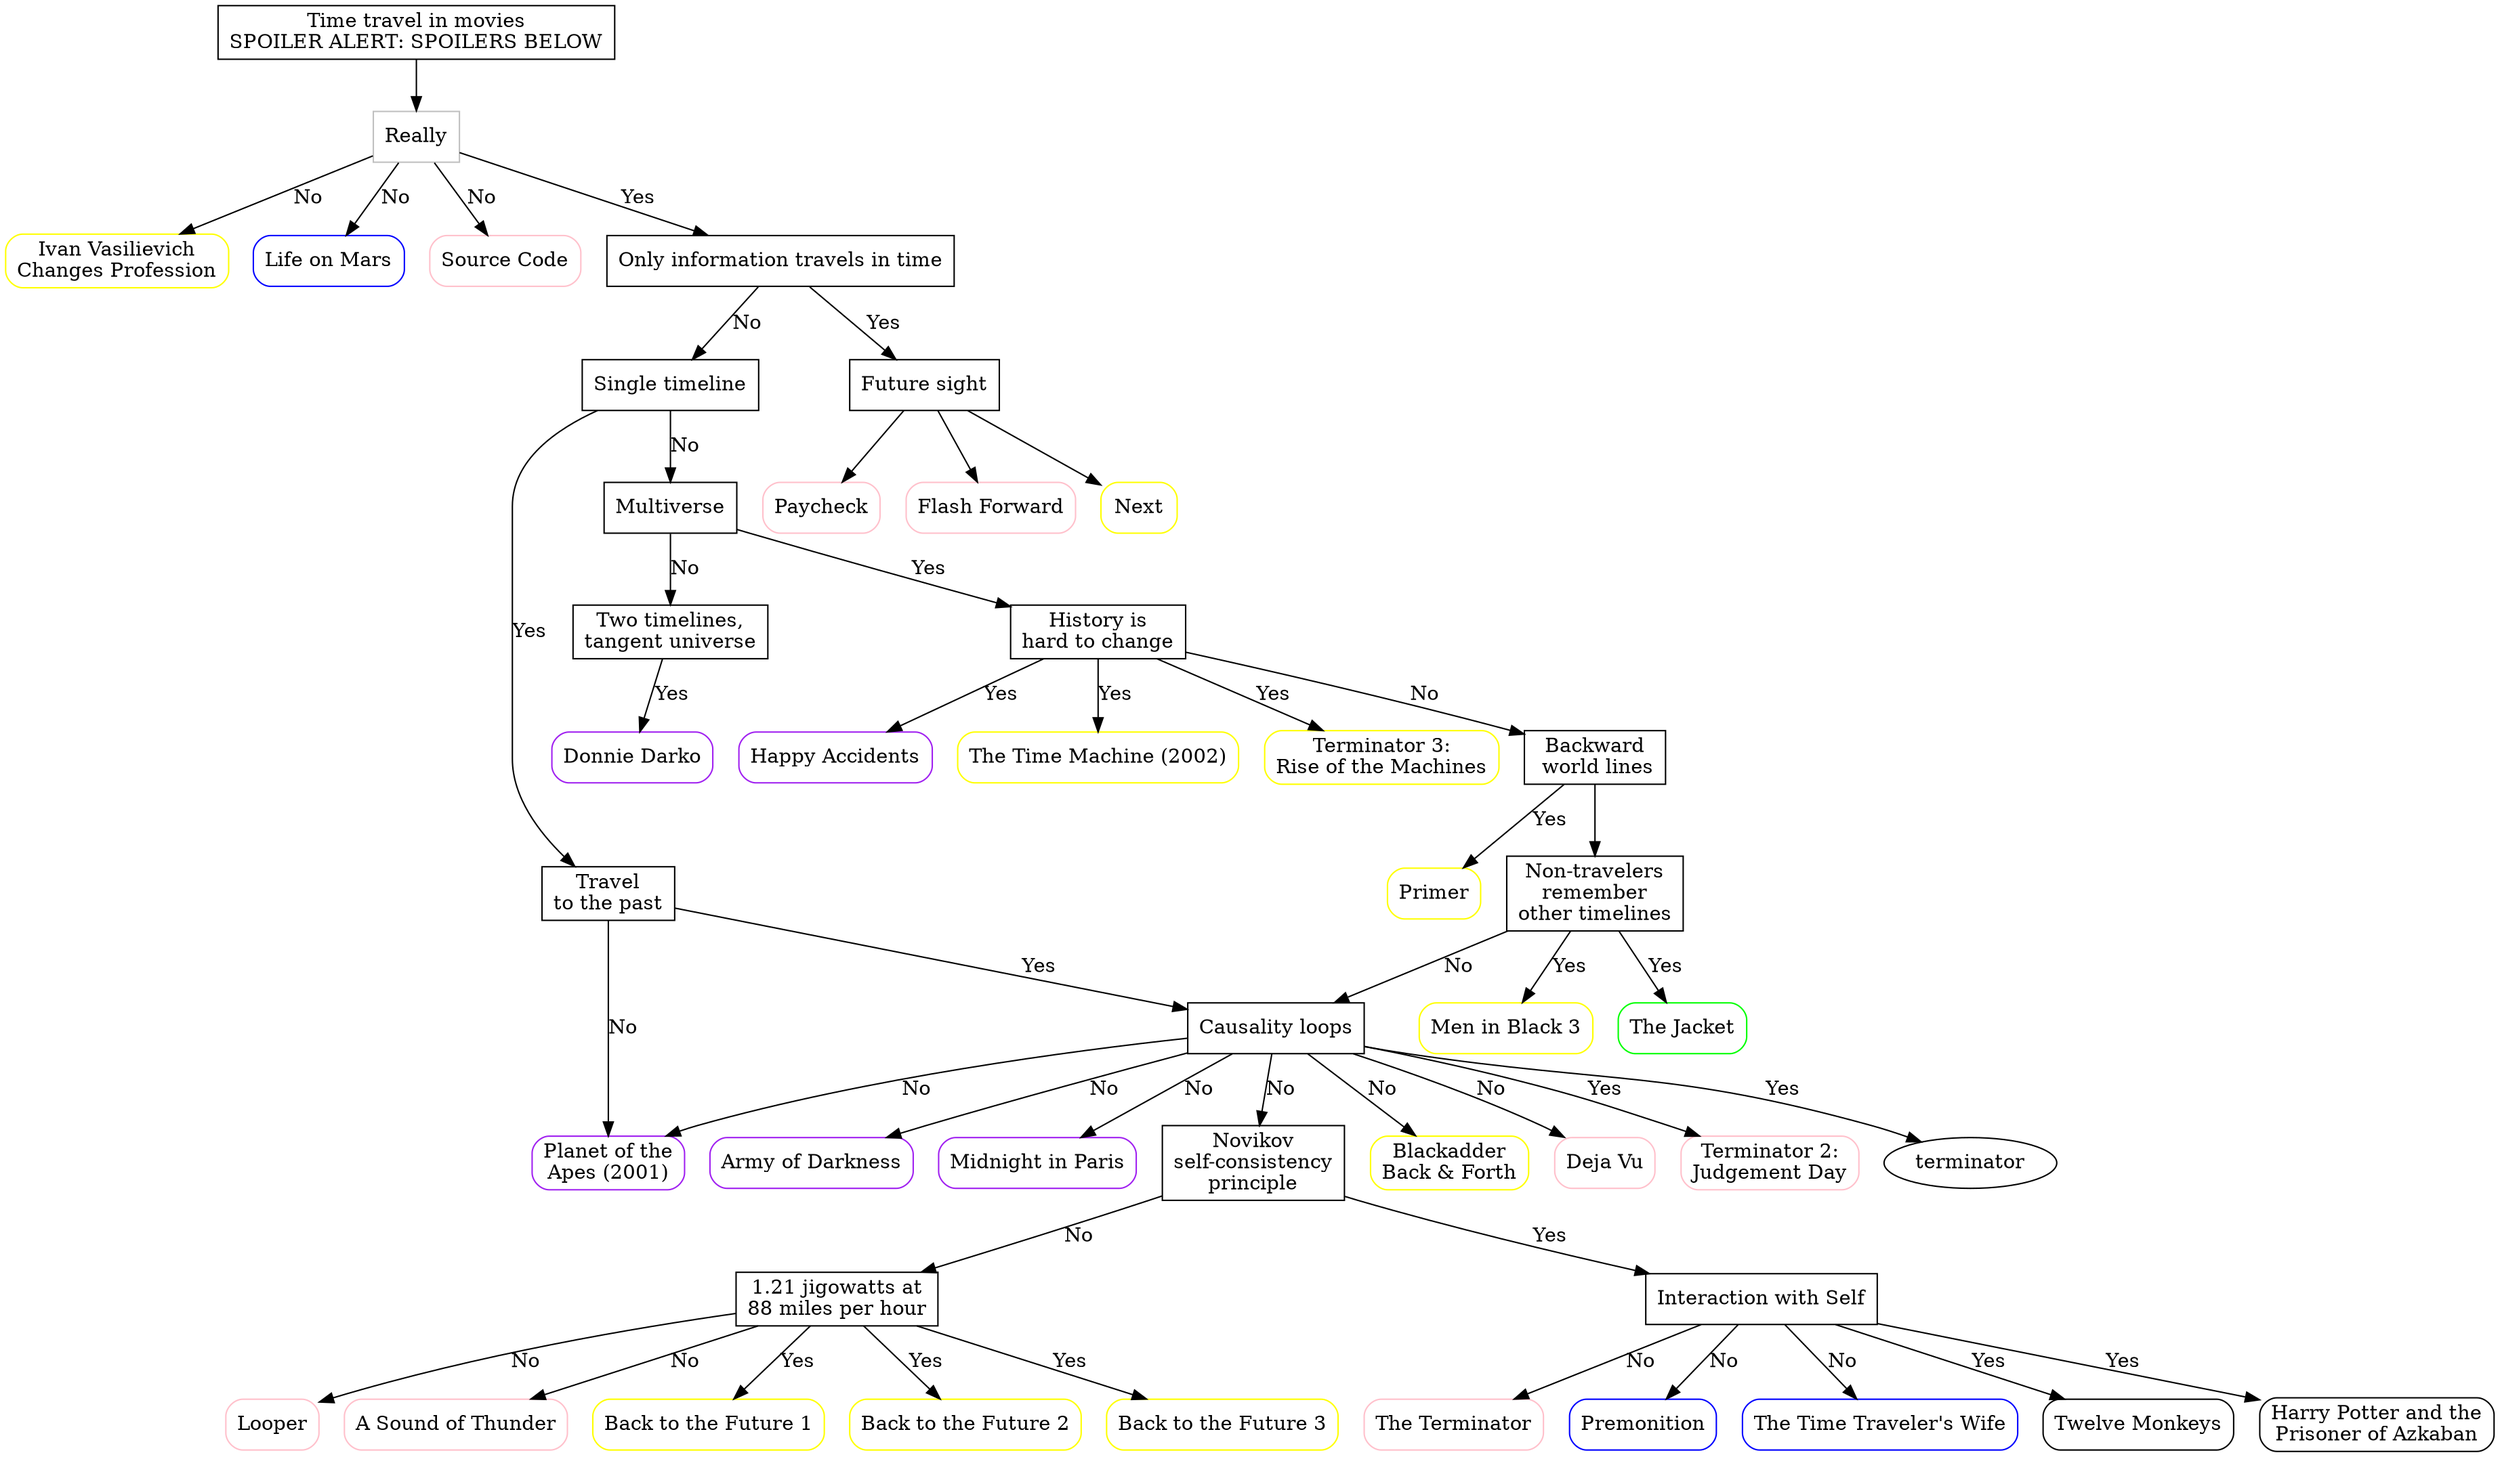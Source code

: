 digraph time_travel_movies {
	main [label="Time travel in movies\nSPOILER ALERT: SPOILERS BELOW",shape=box];
	really [label="Really",shape=box,color=gray];
	main -> really;
	
	m_changes_profession [label="Ivan Vasilievich\nChanges Profession",
	   color=yellow,style=rounded,shape=box];
	life_on_mars         [label="Life on Mars", color=blue, style=rounded, shape=box];
	source_code          [label="Source Code", shape=box, style=rounded, color=pink];

	really -> m_changes_profession [label=No];
	really -> life_on_mars         [label=No];
	really -> source_code          [label=No];

	only_info [label="Only information travels in time", shape=box];
	really -> only_info [label=Yes];
	
	single_timeline [label="Single timeline", shape=box];
	future_sight    [label="Future sight", shape=box];
	only_info -> single_timeline [label=No];
	only_info -> future_sight [label=Yes];

	travel_to_past [label="Travel\nto the past", shape=box];
	single_timeline -> travel_to_past [label=Yes];
	multiverse [label=Multiverse,shape=box];
	single_timeline -> multiverse [label=No];
	planet_apes [label="Planet of the\nApes \[1968\]", shape=box, style=rounded, color=brown];
	travel_to_past -> planet_apes [label=No];
	causality_loops [label="Causality loops", shape=box];
	travel_to_past -> causality_loops [label=Yes];
	army_of_dark [label="Army of Darkness",shape=box, style=rounded, color=purple];
	midnight_paris [label="Midnight in Paris",shape=box, style=rounded, color=purple];
	causality_loops -> army_of_dark   [label=No];
	causality_loops -> midnight_paris [label=No];
	novikov [label="Novikov\nself-consistency\nprinciple",shape=box];
	causality_loops -> novikov [label=No];
	
	jigowatts [label="1.21 jigowatts at\n88 miles per hour",shape=box];
	novikov -> jigowatts [label=No];
	looper  [label="Looper", shape=box, style=rounded, color=pink];
	thunder [label="A Sound of Thunder", shape=box, style=rounded, color=pink]; 
	jigowatts -> looper  [label=No];
	jigowatts -> thunder [label=No];
	
	backfuture1 [label="Back to the Future 1", shape=box, style=rounded, color=yellow];
	backfuture2 [label="Back to the Future 2", shape=box, style=rounded, color=yellow];
	backfuture3 [label="Back to the Future 3", shape=box, style=rounded, color=yellow];
	
	jigowatts -> backfuture1 [label=Yes];
	jigowatts -> backfuture2 [label=Yes];
	jigowatts -> backfuture3 [label=Yes];
	novikov -> interact_self [label=Yes];
	interact_self  [label="Interaction with Self",shape=box];
	terminator1    [label="The Terminator",shape=box,style=rounded,color=pink];
	premonition    [label="Premonition",shape=box,style=rounded,color=blue];
	time_trav_wife [label="The Time Traveler's Wife",shape=box,style=rounded,color=blue];
	interact_self -> terminator1    [label=No];
	interact_self -> premonition    [label=No];
	interact_self -> time_trav_wife [label=No];
	twelve_monkeys [label="Twelve Monkeys",shape=box,style=rounded];
	harry_azkaban [label="Harry Potter and the\nPrisoner of Azkaban",shape=box,style=rounded];
	interact_self -> twelve_monkeys [label=Yes];
	interact_self -> harry_azkaban  [label=Yes];
	two_timelines [label="Two timelines,\ntangent universe",shape=box];
	donnie_darko [label="Donnie Darko",shape=box,style=rounded,color=purple];
	history_hard [label="History is\nhard to change",shape=box];
	multiverse -> history_hard [label=Yes];
	happy_accident [label="Happy Accidents",shape=box,style=rounded,color=purple];
	time_machine   [label="The Time Machine (2002)",shape=box,style=rounded,color=yellow];
	terminator3    [label="Terminator 3:\nRise of the Machines",shape=box,style=rounded,color=yellow];
	history_hard -> happy_accident [label=Yes];
	history_hard -> terminator3 [label=Yes];
	history_hard -> time_machine [label=Yes];
	backward_worldlines [label="Backward\n world lines",shape=box];
	primer [label="Primer",shape=box,style=rounded,color=yellow];
	backward_worldlines -> primer [label=Yes];
	multiverse -> two_timelines [label=No];
	two_timelines -> donnie_darko [label=Yes];
	history_hard -> backward_worldlines [label=No];
	paycheck [label="Paycheck",shape=box,style=rounded,color=pink];
	flash_fwd [label="Flash Forward",shape=box,style=rounded,color=pink];
	next [label="Next",shape=box,style=rounded,color=yellow];
	future_sight -> next;
	future_sight -> flash_fwd;
	future_sight -> paycheck;
	non_travelers_remember [label="Non-travelers\nremember\nother timelines",shape=box];
	backward_worldlines -> non_travelers_remember;
	non_travelers_remember -> causality_loops [label=No];
	blckadder   [label="Blackadder\nBack & Forth", shape=box, style=rounded, color=Yellow];
	planet_apes [label="Planet of the\nApes (2001)",shape=box,style=rounded,color=Purple];
	deja_vu     [label="Deja Vu",shape=box,style=rounded,color=Pink];
	causality_loops -> blckadder [label=No];
	causality_loops -> planet_apes [label=No];
	causality_loops -> deja_vu [label=No];
	terminator2 [label="Terminator 2:\nJudgement Day",shape=box,style=rounded,color=Pink];
	causality_loops -> terminator [label=Yes];
	men_in_black_3 [label="Men in Black 3", shape=box,style=rounded,color=Yellow];
	jacket [label="The Jacket", shape=box,style=rounded,color=Green];
	non_travelers_remember -> jacket [label=Yes];
	non_travelers_remember -> men_in_black_3 [label=Yes];
	causality_loops -> terminator2 [label=Yes];
	
	
	
}
